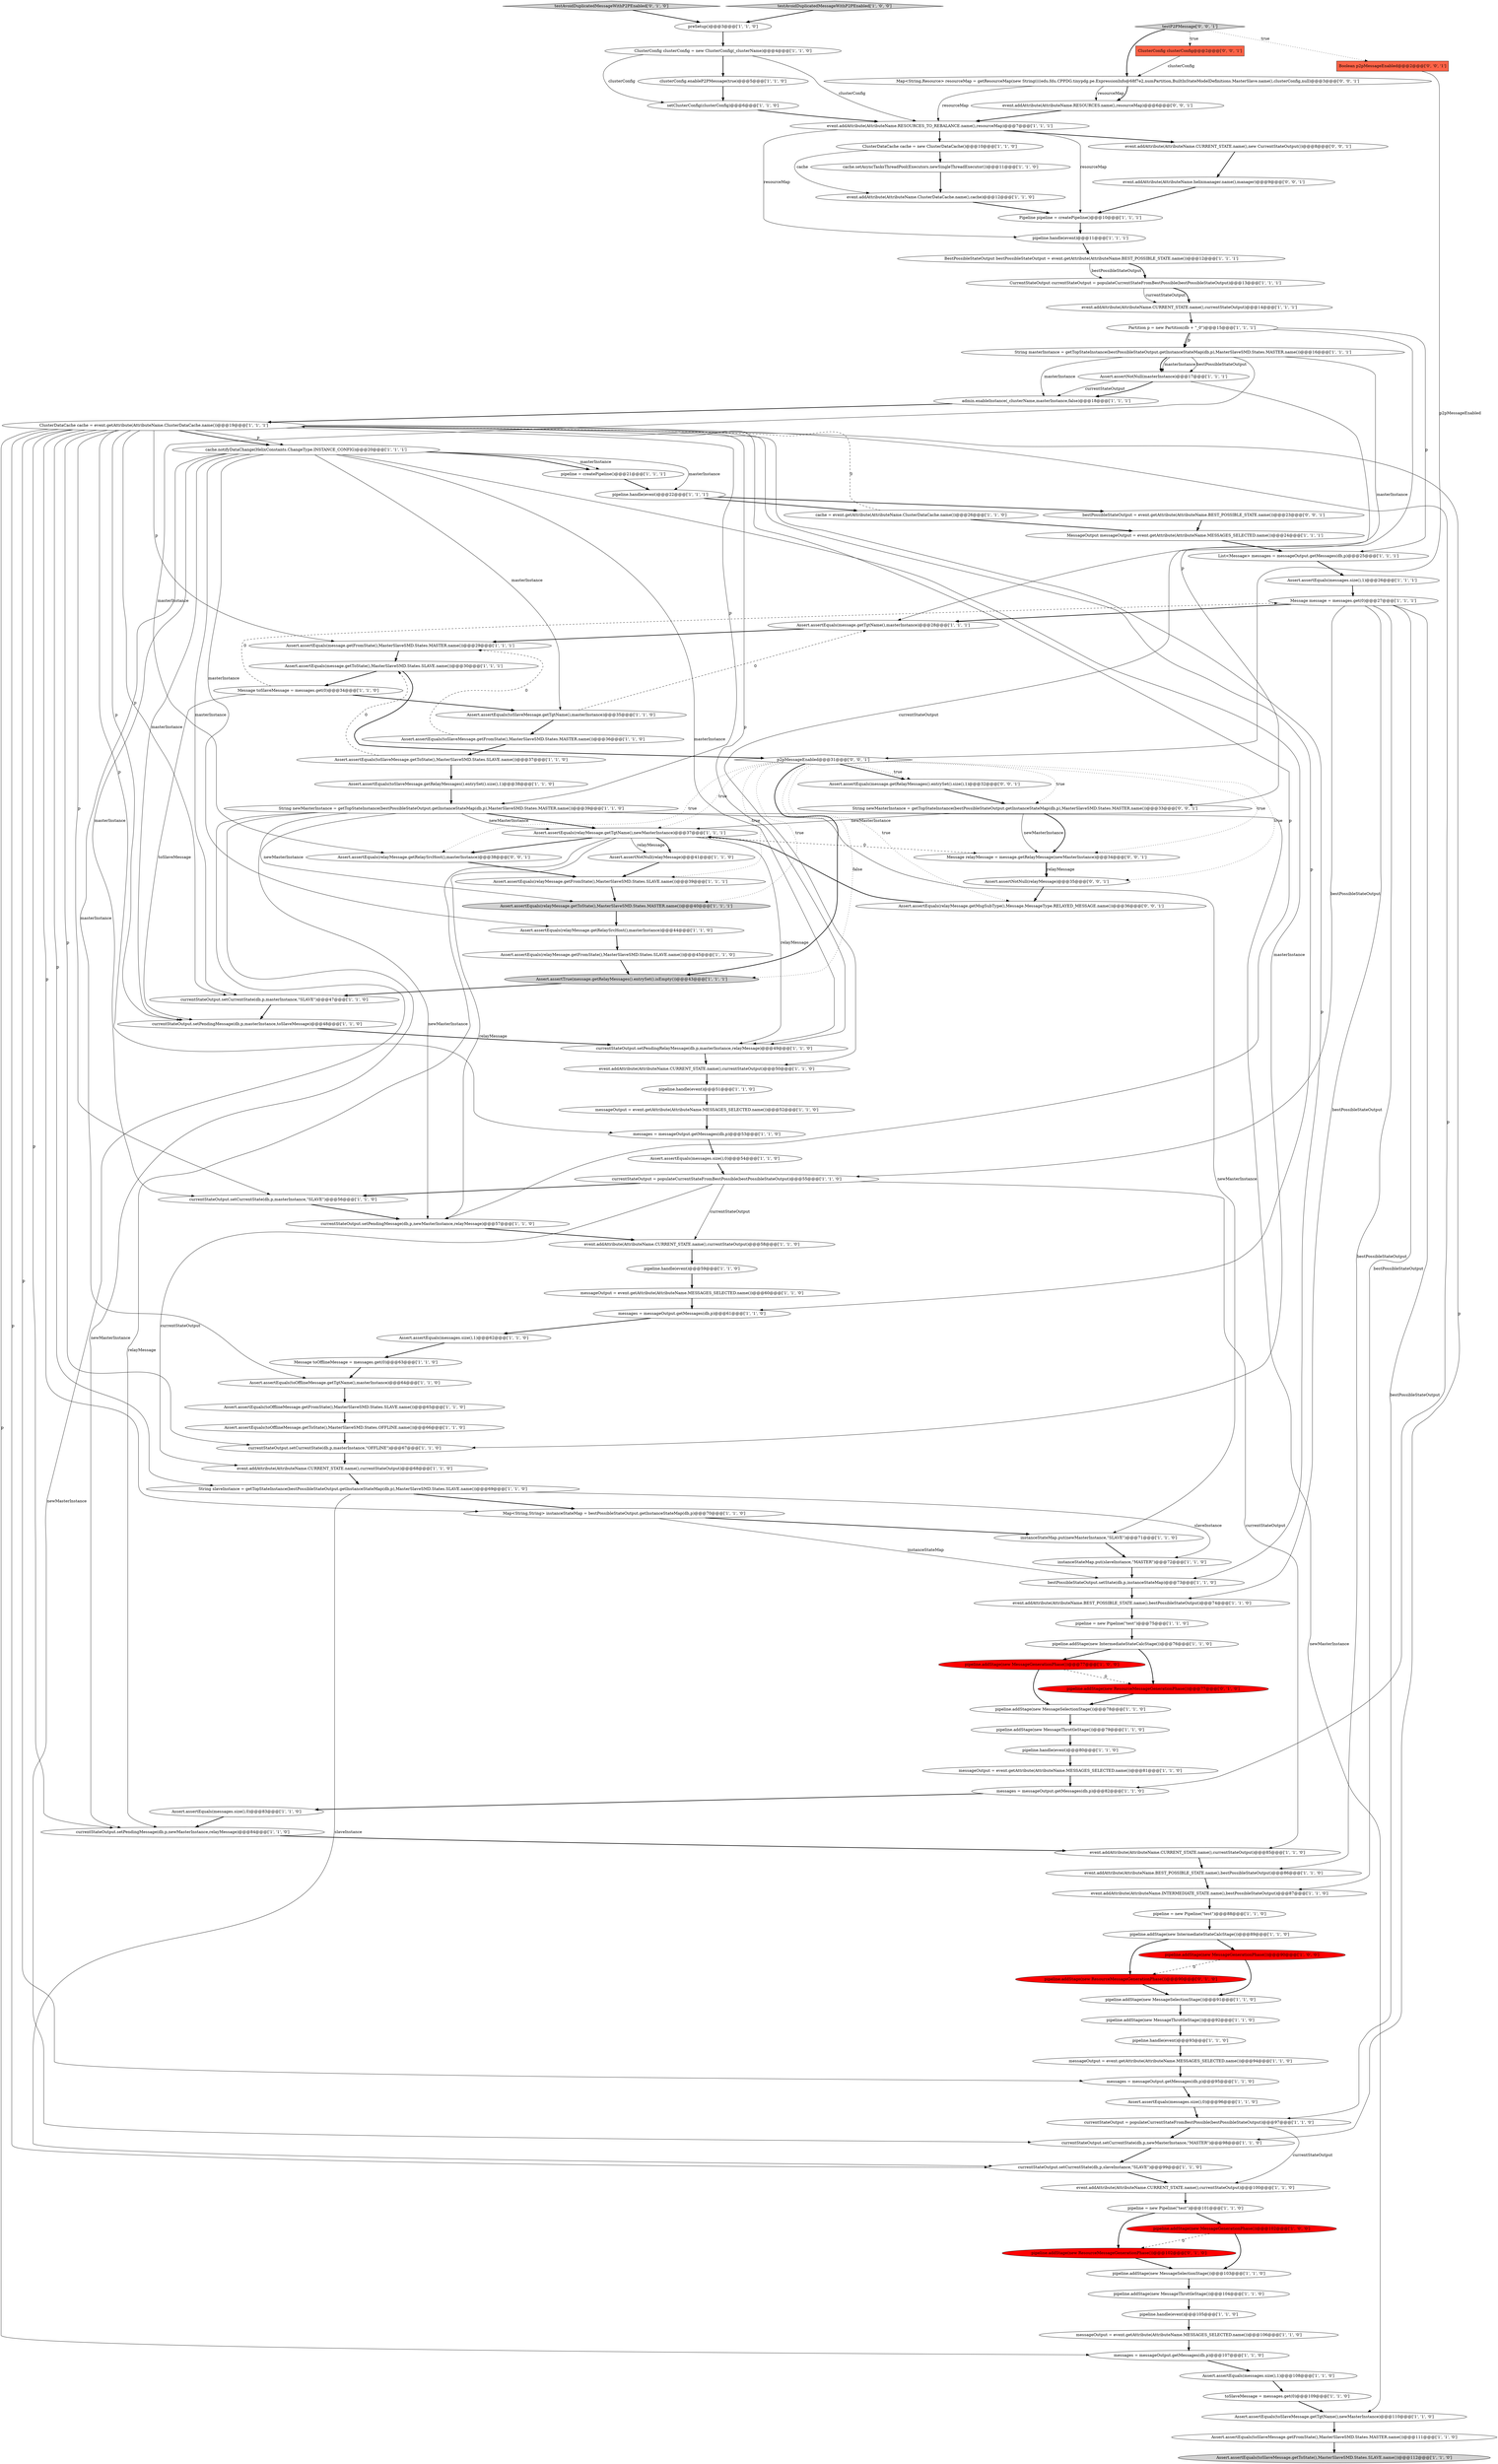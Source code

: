 digraph {
65 [style = filled, label = "pipeline.addStage(new IntermediateStateCalcStage())@@@89@@@['1', '1', '0']", fillcolor = white, shape = ellipse image = "AAA0AAABBB1BBB"];
52 [style = filled, label = "pipeline.addStage(new MessageGenerationPhase())@@@77@@@['1', '0', '0']", fillcolor = red, shape = ellipse image = "AAA1AAABBB1BBB"];
120 [style = filled, label = "Message relayMessage = message.getRelayMessage(newMasterInstance)@@@34@@@['0', '0', '1']", fillcolor = white, shape = ellipse image = "AAA0AAABBB3BBB"];
124 [style = filled, label = "String newMasterInstance = getTopStateInstance(bestPossibleStateOutput.getInstanceStateMap(db,p),MasterSlaveSMD.States.MASTER.name())@@@33@@@['0', '0', '1']", fillcolor = white, shape = ellipse image = "AAA0AAABBB3BBB"];
115 [style = filled, label = "p2pMessageEnabled@@@31@@@['0', '0', '1']", fillcolor = white, shape = diamond image = "AAA0AAABBB3BBB"];
13 [style = filled, label = "String masterInstance = getTopStateInstance(bestPossibleStateOutput.getInstanceStateMap(db,p),MasterSlaveSMD.States.MASTER.name())@@@16@@@['1', '1', '1']", fillcolor = white, shape = ellipse image = "AAA0AAABBB1BBB"];
109 [style = filled, label = "testAvoidDuplicatedMessageWithP2PEnabled['0', '1', '0']", fillcolor = lightgray, shape = diamond image = "AAA0AAABBB2BBB"];
24 [style = filled, label = "Map<String,String> instanceStateMap = bestPossibleStateOutput.getInstanceStateMap(db,p)@@@70@@@['1', '1', '0']", fillcolor = white, shape = ellipse image = "AAA0AAABBB1BBB"];
31 [style = filled, label = "pipeline.addStage(new MessageGenerationPhase())@@@90@@@['1', '0', '0']", fillcolor = red, shape = ellipse image = "AAA1AAABBB1BBB"];
82 [style = filled, label = "cache.notifyDataChange(HelixConstants.ChangeType.INSTANCE_CONFIG)@@@20@@@['1', '1', '1']", fillcolor = white, shape = ellipse image = "AAA0AAABBB1BBB"];
77 [style = filled, label = "ClusterDataCache cache = new ClusterDataCache()@@@10@@@['1', '1', '0']", fillcolor = white, shape = ellipse image = "AAA0AAABBB1BBB"];
60 [style = filled, label = "currentStateOutput.setCurrentState(db,p,masterInstance,\"SLAVE\")@@@56@@@['1', '1', '0']", fillcolor = white, shape = ellipse image = "AAA0AAABBB1BBB"];
78 [style = filled, label = "Assert.assertNotNull(masterInstance)@@@17@@@['1', '1', '1']", fillcolor = white, shape = ellipse image = "AAA0AAABBB1BBB"];
63 [style = filled, label = "event.addAttribute(AttributeName.BEST_POSSIBLE_STATE.name(),bestPossibleStateOutput)@@@86@@@['1', '1', '0']", fillcolor = white, shape = ellipse image = "AAA0AAABBB1BBB"];
0 [style = filled, label = "pipeline.handle(event)@@@80@@@['1', '1', '0']", fillcolor = white, shape = ellipse image = "AAA0AAABBB1BBB"];
12 [style = filled, label = "pipeline.addStage(new MessageThrottleStage())@@@92@@@['1', '1', '0']", fillcolor = white, shape = ellipse image = "AAA0AAABBB1BBB"];
98 [style = filled, label = "Assert.assertEquals(toSlaveMessage.getFromState(),MasterSlaveSMD.States.MASTER.name())@@@111@@@['1', '1', '0']", fillcolor = white, shape = ellipse image = "AAA0AAABBB1BBB"];
33 [style = filled, label = "admin.enableInstance(_clusterName,masterInstance,false)@@@18@@@['1', '1', '1']", fillcolor = white, shape = ellipse image = "AAA0AAABBB1BBB"];
19 [style = filled, label = "messageOutput = event.getAttribute(AttributeName.MESSAGES_SELECTED.name())@@@81@@@['1', '1', '0']", fillcolor = white, shape = ellipse image = "AAA0AAABBB1BBB"];
36 [style = filled, label = "pipeline = new Pipeline(\"test\")@@@88@@@['1', '1', '0']", fillcolor = white, shape = ellipse image = "AAA0AAABBB1BBB"];
110 [style = filled, label = "pipeline.addStage(new ResourceMessageGenerationPhase())@@@90@@@['0', '1', '0']", fillcolor = red, shape = ellipse image = "AAA1AAABBB2BBB"];
71 [style = filled, label = "currentStateOutput = populateCurrentStateFromBestPossible(bestPossibleStateOutput)@@@97@@@['1', '1', '0']", fillcolor = white, shape = ellipse image = "AAA0AAABBB1BBB"];
17 [style = filled, label = "event.addAttribute(AttributeName.CURRENT_STATE.name(),currentStateOutput)@@@68@@@['1', '1', '0']", fillcolor = white, shape = ellipse image = "AAA0AAABBB1BBB"];
8 [style = filled, label = "Pipeline pipeline = createPipeline()@@@10@@@['1', '1', '1']", fillcolor = white, shape = ellipse image = "AAA0AAABBB1BBB"];
112 [style = filled, label = "pipeline.addStage(new ResourceMessageGenerationPhase())@@@77@@@['0', '1', '0']", fillcolor = red, shape = ellipse image = "AAA1AAABBB2BBB"];
108 [style = filled, label = "Assert.assertEquals(relayMessage.getTgtName(),newMasterInstance)@@@37@@@['1', '1', '1']", fillcolor = white, shape = ellipse image = "AAA0AAABBB1BBB"];
118 [style = filled, label = "Assert.assertNotNull(relayMessage)@@@35@@@['0', '0', '1']", fillcolor = white, shape = ellipse image = "AAA0AAABBB3BBB"];
75 [style = filled, label = "event.addAttribute(AttributeName.RESOURCES_TO_REBALANCE.name(),resourceMap)@@@7@@@['1', '1', '1']", fillcolor = white, shape = ellipse image = "AAA0AAABBB1BBB"];
11 [style = filled, label = "currentStateOutput = populateCurrentStateFromBestPossible(bestPossibleStateOutput)@@@55@@@['1', '1', '0']", fillcolor = white, shape = ellipse image = "AAA0AAABBB1BBB"];
74 [style = filled, label = "List<Message> messages = messageOutput.getMessages(db,p)@@@25@@@['1', '1', '1']", fillcolor = white, shape = ellipse image = "AAA0AAABBB1BBB"];
20 [style = filled, label = "messageOutput = event.getAttribute(AttributeName.MESSAGES_SELECTED.name())@@@106@@@['1', '1', '0']", fillcolor = white, shape = ellipse image = "AAA0AAABBB1BBB"];
62 [style = filled, label = "event.addAttribute(AttributeName.CURRENT_STATE.name(),currentStateOutput)@@@50@@@['1', '1', '0']", fillcolor = white, shape = ellipse image = "AAA0AAABBB1BBB"];
38 [style = filled, label = "Assert.assertEquals(toSlaveMessage.getTgtName(),newMasterInstance)@@@110@@@['1', '1', '0']", fillcolor = white, shape = ellipse image = "AAA0AAABBB1BBB"];
9 [style = filled, label = "currentStateOutput.setPendingRelayMessage(db,p,masterInstance,relayMessage)@@@49@@@['1', '1', '0']", fillcolor = white, shape = ellipse image = "AAA0AAABBB1BBB"];
119 [style = filled, label = "event.addAttribute(AttributeName.CURRENT_STATE.name(),new CurrentStateOutput())@@@8@@@['0', '0', '1']", fillcolor = white, shape = ellipse image = "AAA0AAABBB3BBB"];
6 [style = filled, label = "event.addAttribute(AttributeName.ClusterDataCache.name(),cache)@@@12@@@['1', '1', '0']", fillcolor = white, shape = ellipse image = "AAA0AAABBB1BBB"];
32 [style = filled, label = "messages = messageOutput.getMessages(db,p)@@@53@@@['1', '1', '0']", fillcolor = white, shape = ellipse image = "AAA0AAABBB1BBB"];
76 [style = filled, label = "cache = event.getAttribute(AttributeName.ClusterDataCache.name())@@@26@@@['1', '1', '0']", fillcolor = white, shape = ellipse image = "AAA0AAABBB1BBB"];
30 [style = filled, label = "messages = messageOutput.getMessages(db,p)@@@107@@@['1', '1', '0']", fillcolor = white, shape = ellipse image = "AAA0AAABBB1BBB"];
127 [style = filled, label = "Assert.assertEquals(message.getRelayMessages().entrySet().size(),1)@@@32@@@['0', '0', '1']", fillcolor = white, shape = ellipse image = "AAA0AAABBB3BBB"];
114 [style = filled, label = "Boolean p2pMessageEnabled@@@2@@@['0', '0', '1']", fillcolor = tomato, shape = box image = "AAA0AAABBB3BBB"];
51 [style = filled, label = "pipeline.addStage(new IntermediateStateCalcStage())@@@76@@@['1', '1', '0']", fillcolor = white, shape = ellipse image = "AAA0AAABBB1BBB"];
80 [style = filled, label = "pipeline.handle(event)@@@93@@@['1', '1', '0']", fillcolor = white, shape = ellipse image = "AAA0AAABBB1BBB"];
64 [style = filled, label = "ClusterConfig clusterConfig = new ClusterConfig(_clusterName)@@@4@@@['1', '1', '0']", fillcolor = white, shape = ellipse image = "AAA0AAABBB1BBB"];
87 [style = filled, label = "currentStateOutput.setCurrentState(db,p,newMasterInstance,\"MASTER\")@@@98@@@['1', '1', '0']", fillcolor = white, shape = ellipse image = "AAA0AAABBB1BBB"];
122 [style = filled, label = "testP2PMessage['0', '0', '1']", fillcolor = lightgray, shape = diamond image = "AAA0AAABBB3BBB"];
126 [style = filled, label = "bestPossibleStateOutput = event.getAttribute(AttributeName.BEST_POSSIBLE_STATE.name())@@@23@@@['0', '0', '1']", fillcolor = white, shape = ellipse image = "AAA0AAABBB3BBB"];
16 [style = filled, label = "messages = messageOutput.getMessages(db,p)@@@61@@@['1', '1', '0']", fillcolor = white, shape = ellipse image = "AAA0AAABBB1BBB"];
91 [style = filled, label = "pipeline.handle(event)@@@105@@@['1', '1', '0']", fillcolor = white, shape = ellipse image = "AAA0AAABBB1BBB"];
10 [style = filled, label = "Assert.assertEquals(message.getFromState(),MasterSlaveSMD.States.MASTER.name())@@@29@@@['1', '1', '1']", fillcolor = white, shape = ellipse image = "AAA0AAABBB1BBB"];
47 [style = filled, label = "pipeline.handle(event)@@@51@@@['1', '1', '0']", fillcolor = white, shape = ellipse image = "AAA0AAABBB1BBB"];
88 [style = filled, label = "Assert.assertEquals(message.getTgtName(),masterInstance)@@@28@@@['1', '1', '1']", fillcolor = white, shape = ellipse image = "AAA0AAABBB1BBB"];
106 [style = filled, label = "pipeline.handle(event)@@@59@@@['1', '1', '0']", fillcolor = white, shape = ellipse image = "AAA0AAABBB1BBB"];
18 [style = filled, label = "pipeline.handle(event)@@@11@@@['1', '1', '1']", fillcolor = white, shape = ellipse image = "AAA0AAABBB1BBB"];
107 [style = filled, label = "pipeline.addStage(new MessageSelectionStage())@@@78@@@['1', '1', '0']", fillcolor = white, shape = ellipse image = "AAA0AAABBB1BBB"];
14 [style = filled, label = "messageOutput = event.getAttribute(AttributeName.MESSAGES_SELECTED.name())@@@94@@@['1', '1', '0']", fillcolor = white, shape = ellipse image = "AAA0AAABBB1BBB"];
42 [style = filled, label = "String newMasterInstance = getTopStateInstance(bestPossibleStateOutput.getInstanceStateMap(db,p),MasterSlaveSMD.States.MASTER.name())@@@39@@@['1', '1', '0']", fillcolor = white, shape = ellipse image = "AAA0AAABBB1BBB"];
4 [style = filled, label = "Assert.assertTrue(message.getRelayMessages().entrySet().isEmpty())@@@43@@@['1', '1', '1']", fillcolor = lightgray, shape = ellipse image = "AAA0AAABBB1BBB"];
83 [style = filled, label = "String slaveInstance = getTopStateInstance(bestPossibleStateOutput.getInstanceStateMap(db,p),MasterSlaveSMD.States.SLAVE.name())@@@69@@@['1', '1', '0']", fillcolor = white, shape = ellipse image = "AAA0AAABBB1BBB"];
54 [style = filled, label = "event.addAttribute(AttributeName.BEST_POSSIBLE_STATE.name(),bestPossibleStateOutput)@@@74@@@['1', '1', '0']", fillcolor = white, shape = ellipse image = "AAA0AAABBB1BBB"];
93 [style = filled, label = "currentStateOutput.setCurrentState(db,p,masterInstance,\"SLAVE\")@@@47@@@['1', '1', '0']", fillcolor = white, shape = ellipse image = "AAA0AAABBB1BBB"];
104 [style = filled, label = "event.addAttribute(AttributeName.INTERMEDIATE_STATE.name(),bestPossibleStateOutput)@@@87@@@['1', '1', '0']", fillcolor = white, shape = ellipse image = "AAA0AAABBB1BBB"];
2 [style = filled, label = "currentStateOutput.setCurrentState(db,p,masterInstance,\"OFFLINE\")@@@67@@@['1', '1', '0']", fillcolor = white, shape = ellipse image = "AAA0AAABBB1BBB"];
46 [style = filled, label = "instanceStateMap.put(slaveInstance,\"MASTER\")@@@72@@@['1', '1', '0']", fillcolor = white, shape = ellipse image = "AAA0AAABBB1BBB"];
27 [style = filled, label = "pipeline.addStage(new MessageSelectionStage())@@@103@@@['1', '1', '0']", fillcolor = white, shape = ellipse image = "AAA0AAABBB1BBB"];
116 [style = filled, label = "ClusterConfig clusterConfig@@@2@@@['0', '0', '1']", fillcolor = tomato, shape = box image = "AAA0AAABBB3BBB"];
40 [style = filled, label = "instanceStateMap.put(newMasterInstance,\"SLAVE\")@@@71@@@['1', '1', '0']", fillcolor = white, shape = ellipse image = "AAA0AAABBB1BBB"];
100 [style = filled, label = "currentStateOutput.setPendingMessage(db,p,newMasterInstance,relayMessage)@@@57@@@['1', '1', '0']", fillcolor = white, shape = ellipse image = "AAA0AAABBB1BBB"];
70 [style = filled, label = "Assert.assertEquals(messages.size(),1)@@@26@@@['1', '1', '1']", fillcolor = white, shape = ellipse image = "AAA0AAABBB1BBB"];
55 [style = filled, label = "Message toOfflineMessage = messages.get(0)@@@63@@@['1', '1', '0']", fillcolor = white, shape = ellipse image = "AAA0AAABBB1BBB"];
97 [style = filled, label = "pipeline.addStage(new MessageThrottleStage())@@@79@@@['1', '1', '0']", fillcolor = white, shape = ellipse image = "AAA0AAABBB1BBB"];
103 [style = filled, label = "Assert.assertEquals(toSlaveMessage.getToState(),MasterSlaveSMD.States.SLAVE.name())@@@37@@@['1', '1', '0']", fillcolor = white, shape = ellipse image = "AAA0AAABBB1BBB"];
95 [style = filled, label = "CurrentStateOutput currentStateOutput = populateCurrentStateFromBestPossible(bestPossibleStateOutput)@@@13@@@['1', '1', '1']", fillcolor = white, shape = ellipse image = "AAA0AAABBB1BBB"];
79 [style = filled, label = "event.addAttribute(AttributeName.CURRENT_STATE.name(),currentStateOutput)@@@100@@@['1', '1', '0']", fillcolor = white, shape = ellipse image = "AAA0AAABBB1BBB"];
117 [style = filled, label = "event.addAttribute(AttributeName.RESOURCES.name(),resourceMap)@@@6@@@['0', '0', '1']", fillcolor = white, shape = ellipse image = "AAA0AAABBB3BBB"];
22 [style = filled, label = "Assert.assertEquals(toSlaveMessage.getRelayMessages().entrySet().size(),1)@@@38@@@['1', '1', '0']", fillcolor = white, shape = ellipse image = "AAA0AAABBB1BBB"];
86 [style = filled, label = "Assert.assertEquals(toOfflineMessage.getTgtName(),masterInstance)@@@64@@@['1', '1', '0']", fillcolor = white, shape = ellipse image = "AAA0AAABBB1BBB"];
101 [style = filled, label = "messages = messageOutput.getMessages(db,p)@@@95@@@['1', '1', '0']", fillcolor = white, shape = ellipse image = "AAA0AAABBB1BBB"];
28 [style = filled, label = "pipeline = new Pipeline(\"test\")@@@75@@@['1', '1', '0']", fillcolor = white, shape = ellipse image = "AAA0AAABBB1BBB"];
49 [style = filled, label = "Message toSlaveMessage = messages.get(0)@@@34@@@['1', '1', '0']", fillcolor = white, shape = ellipse image = "AAA0AAABBB1BBB"];
69 [style = filled, label = "pipeline = createPipeline()@@@21@@@['1', '1', '1']", fillcolor = white, shape = ellipse image = "AAA0AAABBB1BBB"];
37 [style = filled, label = "preSetup()@@@3@@@['1', '1', '0']", fillcolor = white, shape = ellipse image = "AAA0AAABBB1BBB"];
56 [style = filled, label = "Assert.assertEquals(relayMessage.getRelaySrcHost(),masterInstance)@@@44@@@['1', '1', '0']", fillcolor = white, shape = ellipse image = "AAA0AAABBB1BBB"];
61 [style = filled, label = "Assert.assertEquals(messages.size(),1)@@@62@@@['1', '1', '0']", fillcolor = white, shape = ellipse image = "AAA0AAABBB1BBB"];
94 [style = filled, label = "currentStateOutput.setPendingMessage(db,p,newMasterInstance,relayMessage)@@@84@@@['1', '1', '0']", fillcolor = white, shape = ellipse image = "AAA0AAABBB1BBB"];
3 [style = filled, label = "bestPossibleStateOutput.setState(db,p,instanceStateMap)@@@73@@@['1', '1', '0']", fillcolor = white, shape = ellipse image = "AAA0AAABBB1BBB"];
21 [style = filled, label = "Assert.assertEquals(messages.size(),0)@@@54@@@['1', '1', '0']", fillcolor = white, shape = ellipse image = "AAA0AAABBB1BBB"];
45 [style = filled, label = "Assert.assertEquals(relayMessage.getFromState(),MasterSlaveSMD.States.SLAVE.name())@@@39@@@['1', '1', '1']", fillcolor = white, shape = ellipse image = "AAA0AAABBB1BBB"];
85 [style = filled, label = "event.addAttribute(AttributeName.CURRENT_STATE.name(),currentStateOutput)@@@85@@@['1', '1', '0']", fillcolor = white, shape = ellipse image = "AAA0AAABBB1BBB"];
58 [style = filled, label = "Assert.assertEquals(relayMessage.getToState(),MasterSlaveSMD.States.MASTER.name())@@@40@@@['1', '1', '1']", fillcolor = lightgray, shape = ellipse image = "AAA0AAABBB1BBB"];
89 [style = filled, label = "currentStateOutput.setCurrentState(db,p,slaveInstance,\"SLAVE\")@@@99@@@['1', '1', '0']", fillcolor = white, shape = ellipse image = "AAA0AAABBB1BBB"];
26 [style = filled, label = "pipeline.addStage(new MessageSelectionStage())@@@91@@@['1', '1', '0']", fillcolor = white, shape = ellipse image = "AAA0AAABBB1BBB"];
102 [style = filled, label = "pipeline.addStage(new MessageThrottleStage())@@@104@@@['1', '1', '0']", fillcolor = white, shape = ellipse image = "AAA0AAABBB1BBB"];
72 [style = filled, label = "Assert.assertEquals(toOfflineMessage.getToState(),MasterSlaveSMD.States.OFFLINE.name())@@@66@@@['1', '1', '0']", fillcolor = white, shape = ellipse image = "AAA0AAABBB1BBB"];
15 [style = filled, label = "cache.setAsyncTasksThreadPool(Executors.newSingleThreadExecutor())@@@11@@@['1', '1', '0']", fillcolor = white, shape = ellipse image = "AAA0AAABBB1BBB"];
57 [style = filled, label = "pipeline.addStage(new MessageGenerationPhase())@@@102@@@['1', '0', '0']", fillcolor = red, shape = ellipse image = "AAA1AAABBB1BBB"];
113 [style = filled, label = "Assert.assertEquals(relayMessage.getMsgSubType(),Message.MessageType.RELAYED_MESSAGE.name())@@@36@@@['0', '0', '1']", fillcolor = white, shape = ellipse image = "AAA0AAABBB3BBB"];
84 [style = filled, label = "pipeline = new Pipeline(\"test\")@@@101@@@['1', '1', '0']", fillcolor = white, shape = ellipse image = "AAA0AAABBB1BBB"];
125 [style = filled, label = "event.addAttribute(AttributeName.helixmanager.name(),manager)@@@9@@@['0', '0', '1']", fillcolor = white, shape = ellipse image = "AAA0AAABBB3BBB"];
105 [style = filled, label = "event.addAttribute(AttributeName.CURRENT_STATE.name(),currentStateOutput)@@@14@@@['1', '1', '1']", fillcolor = white, shape = ellipse image = "AAA0AAABBB1BBB"];
68 [style = filled, label = "testAvoidDuplicatedMessageWithP2PEnabled['1', '0', '0']", fillcolor = lightgray, shape = diamond image = "AAA0AAABBB1BBB"];
35 [style = filled, label = "Partition p = new Partition(db + \"_0\")@@@15@@@['1', '1', '1']", fillcolor = white, shape = ellipse image = "AAA0AAABBB1BBB"];
81 [style = filled, label = "Assert.assertEquals(message.getToState(),MasterSlaveSMD.States.SLAVE.name())@@@30@@@['1', '1', '1']", fillcolor = white, shape = ellipse image = "AAA0AAABBB1BBB"];
53 [style = filled, label = "setClusterConfig(clusterConfig)@@@6@@@['1', '1', '0']", fillcolor = white, shape = ellipse image = "AAA0AAABBB1BBB"];
7 [style = filled, label = "MessageOutput messageOutput = event.getAttribute(AttributeName.MESSAGES_SELECTED.name())@@@24@@@['1', '1', '1']", fillcolor = white, shape = ellipse image = "AAA0AAABBB1BBB"];
25 [style = filled, label = "Assert.assertEquals(messages.size(),0)@@@96@@@['1', '1', '0']", fillcolor = white, shape = ellipse image = "AAA0AAABBB1BBB"];
99 [style = filled, label = "Assert.assertEquals(toSlaveMessage.getTgtName(),masterInstance)@@@35@@@['1', '1', '0']", fillcolor = white, shape = ellipse image = "AAA0AAABBB1BBB"];
73 [style = filled, label = "messageOutput = event.getAttribute(AttributeName.MESSAGES_SELECTED.name())@@@52@@@['1', '1', '0']", fillcolor = white, shape = ellipse image = "AAA0AAABBB1BBB"];
90 [style = filled, label = "event.addAttribute(AttributeName.CURRENT_STATE.name(),currentStateOutput)@@@58@@@['1', '1', '0']", fillcolor = white, shape = ellipse image = "AAA0AAABBB1BBB"];
96 [style = filled, label = "pipeline.handle(event)@@@22@@@['1', '1', '1']", fillcolor = white, shape = ellipse image = "AAA0AAABBB1BBB"];
92 [style = filled, label = "clusterConfig.enableP2PMessage(true)@@@5@@@['1', '1', '0']", fillcolor = white, shape = ellipse image = "AAA0AAABBB1BBB"];
23 [style = filled, label = "Message message = messages.get(0)@@@27@@@['1', '1', '1']", fillcolor = white, shape = ellipse image = "AAA0AAABBB1BBB"];
59 [style = filled, label = "toSlaveMessage = messages.get(0)@@@109@@@['1', '1', '0']", fillcolor = white, shape = ellipse image = "AAA0AAABBB1BBB"];
5 [style = filled, label = "messageOutput = event.getAttribute(AttributeName.MESSAGES_SELECTED.name())@@@60@@@['1', '1', '0']", fillcolor = white, shape = ellipse image = "AAA0AAABBB1BBB"];
39 [style = filled, label = "currentStateOutput.setPendingMessage(db,p,masterInstance,toSlaveMessage)@@@48@@@['1', '1', '0']", fillcolor = white, shape = ellipse image = "AAA0AAABBB1BBB"];
1 [style = filled, label = "Assert.assertEquals(toOfflineMessage.getFromState(),MasterSlaveSMD.States.SLAVE.name())@@@65@@@['1', '1', '0']", fillcolor = white, shape = ellipse image = "AAA0AAABBB1BBB"];
43 [style = filled, label = "ClusterDataCache cache = event.getAttribute(AttributeName.ClusterDataCache.name())@@@19@@@['1', '1', '1']", fillcolor = white, shape = ellipse image = "AAA0AAABBB1BBB"];
34 [style = filled, label = "Assert.assertEquals(relayMessage.getFromState(),MasterSlaveSMD.States.SLAVE.name())@@@45@@@['1', '1', '0']", fillcolor = white, shape = ellipse image = "AAA0AAABBB1BBB"];
29 [style = filled, label = "Assert.assertEquals(toSlaveMessage.getToState(),MasterSlaveSMD.States.SLAVE.name())@@@112@@@['1', '1', '0']", fillcolor = lightgray, shape = ellipse image = "AAA0AAABBB1BBB"];
48 [style = filled, label = "Assert.assertEquals(messages.size(),0)@@@83@@@['1', '1', '0']", fillcolor = white, shape = ellipse image = "AAA0AAABBB1BBB"];
67 [style = filled, label = "messages = messageOutput.getMessages(db,p)@@@82@@@['1', '1', '0']", fillcolor = white, shape = ellipse image = "AAA0AAABBB1BBB"];
44 [style = filled, label = "BestPossibleStateOutput bestPossibleStateOutput = event.getAttribute(AttributeName.BEST_POSSIBLE_STATE.name())@@@12@@@['1', '1', '1']", fillcolor = white, shape = ellipse image = "AAA0AAABBB1BBB"];
66 [style = filled, label = "Assert.assertNotNull(relayMessage)@@@41@@@['1', '1', '0']", fillcolor = white, shape = ellipse image = "AAA0AAABBB1BBB"];
111 [style = filled, label = "pipeline.addStage(new ResourceMessageGenerationPhase())@@@102@@@['0', '1', '0']", fillcolor = red, shape = ellipse image = "AAA1AAABBB2BBB"];
41 [style = filled, label = "Assert.assertEquals(messages.size(),1)@@@108@@@['1', '1', '0']", fillcolor = white, shape = ellipse image = "AAA0AAABBB1BBB"];
123 [style = filled, label = "Map<String,Resource> resourceMap = getResourceMap(new String((((edu.fdu.CPPDG.tinypdg.pe.ExpressionInfo@68f7e2,numPartition,BuiltInStateModelDefinitions.MasterSlave.name(),clusterConfig,null)@@@3@@@['0', '0', '1']", fillcolor = white, shape = ellipse image = "AAA0AAABBB3BBB"];
50 [style = filled, label = "Assert.assertEquals(toSlaveMessage.getFromState(),MasterSlaveSMD.States.MASTER.name())@@@36@@@['1', '1', '0']", fillcolor = white, shape = ellipse image = "AAA0AAABBB1BBB"];
121 [style = filled, label = "Assert.assertEquals(relayMessage.getRelaySrcHost(),masterInstance)@@@38@@@['0', '0', '1']", fillcolor = white, shape = ellipse image = "AAA0AAABBB3BBB"];
13->88 [style = solid, label="masterInstance"];
93->39 [style = bold, label=""];
14->101 [style = bold, label=""];
96->126 [style = bold, label=""];
56->34 [style = bold, label=""];
50->103 [style = bold, label=""];
39->9 [style = bold, label=""];
67->48 [style = bold, label=""];
115->108 [style = dotted, label="true"];
101->25 [style = bold, label=""];
69->96 [style = bold, label=""];
98->29 [style = bold, label=""];
115->58 [style = dotted, label="true"];
115->4 [style = dotted, label="false"];
13->78 [style = solid, label="masterInstance"];
42->87 [style = solid, label="newMasterInstance"];
11->60 [style = bold, label=""];
43->24 [style = solid, label="p"];
82->86 [style = solid, label="masterInstance"];
57->111 [style = dashed, label="0"];
92->53 [style = bold, label=""];
23->88 [style = bold, label=""];
43->87 [style = solid, label="p"];
95->105 [style = solid, label="currentStateOutput"];
7->74 [style = bold, label=""];
26->12 [style = bold, label=""];
18->44 [style = bold, label=""];
43->82 [style = solid, label="p"];
91->20 [style = bold, label=""];
77->6 [style = solid, label="cache"];
74->70 [style = bold, label=""];
125->8 [style = bold, label=""];
64->92 [style = bold, label=""];
96->76 [style = bold, label=""];
123->117 [style = solid, label="resourceMap"];
75->77 [style = bold, label=""];
108->66 [style = solid, label="relayMessage"];
43->30 [style = solid, label="p"];
44->95 [style = solid, label="bestPossibleStateOutput"];
53->75 [style = bold, label=""];
124->120 [style = solid, label="newMasterInstance"];
76->43 [style = dashed, label="0"];
99->88 [style = dashed, label="0"];
66->45 [style = bold, label=""];
11->90 [style = solid, label="currentStateOutput"];
108->9 [style = solid, label="relayMessage"];
42->108 [style = bold, label=""];
13->33 [style = solid, label="masterInstance"];
108->120 [style = dashed, label="0"];
49->23 [style = dashed, label="0"];
122->114 [style = dotted, label="true"];
30->41 [style = bold, label=""];
72->2 [style = bold, label=""];
43->100 [style = solid, label="p"];
75->18 [style = solid, label="resourceMap"];
82->60 [style = solid, label="masterInstance"];
35->124 [style = solid, label="p"];
115->45 [style = dotted, label="true"];
48->94 [style = bold, label=""];
0->19 [style = bold, label=""];
51->112 [style = bold, label=""];
8->18 [style = bold, label=""];
127->124 [style = bold, label=""];
118->113 [style = bold, label=""];
79->84 [style = bold, label=""];
110->26 [style = bold, label=""];
115->127 [style = bold, label=""];
43->60 [style = solid, label="p"];
82->99 [style = solid, label="masterInstance"];
85->63 [style = bold, label=""];
11->17 [style = solid, label="currentStateOutput"];
115->120 [style = dotted, label="true"];
82->96 [style = solid, label="masterInstance"];
11->85 [style = solid, label="currentStateOutput"];
81->49 [style = bold, label=""];
84->57 [style = bold, label=""];
24->40 [style = bold, label=""];
120->118 [style = solid, label="relayMessage"];
105->35 [style = bold, label=""];
113->108 [style = bold, label=""];
102->91 [style = bold, label=""];
120->118 [style = bold, label=""];
43->2 [style = solid, label="p"];
41->59 [style = bold, label=""];
58->56 [style = bold, label=""];
64->53 [style = solid, label="clusterConfig"];
35->74 [style = solid, label="p"];
94->85 [style = bold, label=""];
77->15 [style = bold, label=""];
3->54 [style = bold, label=""];
61->55 [style = bold, label=""];
38->98 [style = bold, label=""];
23->54 [style = solid, label="bestPossibleStateOutput"];
21->11 [style = bold, label=""];
119->125 [style = bold, label=""];
121->45 [style = bold, label=""];
126->7 [style = bold, label=""];
123->75 [style = solid, label="resourceMap"];
52->107 [style = bold, label=""];
1->72 [style = bold, label=""];
83->89 [style = solid, label="slaveInstance"];
115->127 [style = dotted, label="true"];
108->121 [style = bold, label=""];
23->11 [style = solid, label="bestPossibleStateOutput"];
99->50 [style = bold, label=""];
82->9 [style = solid, label="masterInstance"];
108->66 [style = bold, label=""];
78->62 [style = solid, label="currentStateOutput"];
81->115 [style = bold, label=""];
117->75 [style = bold, label=""];
55->86 [style = bold, label=""];
108->94 [style = solid, label="relayMessage"];
109->37 [style = bold, label=""];
122->116 [style = dotted, label="true"];
22->42 [style = bold, label=""];
2->17 [style = bold, label=""];
19->67 [style = bold, label=""];
122->123 [style = bold, label=""];
83->46 [style = solid, label="slaveInstance"];
75->119 [style = bold, label=""];
50->10 [style = dashed, label="0"];
71->79 [style = solid, label="currentStateOutput"];
90->106 [style = bold, label=""];
114->115 [style = solid, label="p2pMessageEnabled"];
89->79 [style = bold, label=""];
43->89 [style = solid, label="p"];
65->31 [style = bold, label=""];
44->95 [style = bold, label=""];
82->2 [style = solid, label="masterInstance"];
42->108 [style = solid, label="newMasterInstance"];
16->61 [style = bold, label=""];
43->67 [style = solid, label="p"];
86->1 [style = bold, label=""];
51->52 [style = bold, label=""];
104->36 [style = bold, label=""];
24->3 [style = solid, label="instanceStateMap"];
84->111 [style = bold, label=""];
73->32 [style = bold, label=""];
43->42 [style = solid, label="p"];
95->105 [style = bold, label=""];
100->90 [style = bold, label=""];
5->16 [style = bold, label=""];
115->118 [style = dotted, label="true"];
45->58 [style = bold, label=""];
64->75 [style = solid, label="clusterConfig"];
43->3 [style = solid, label="p"];
31->26 [style = bold, label=""];
82->93 [style = solid, label="masterInstance"];
42->94 [style = solid, label="newMasterInstance"];
23->104 [style = solid, label="bestPossibleStateOutput"];
13->78 [style = solid, label="bestPossibleStateOutput"];
43->82 [style = bold, label=""];
82->56 [style = solid, label="masterInstance"];
75->8 [style = solid, label="resourceMap"];
83->24 [style = bold, label=""];
43->39 [style = solid, label="p"];
49->39 [style = solid, label="toSlaveMessage"];
33->43 [style = bold, label=""];
37->64 [style = bold, label=""];
124->108 [style = solid, label="newMasterInstance"];
115->121 [style = dotted, label="true"];
43->16 [style = solid, label="p"];
42->58 [style = solid, label="newMasterInstance"];
88->10 [style = bold, label=""];
115->124 [style = dotted, label="true"];
103->22 [style = bold, label=""];
49->99 [style = bold, label=""];
62->47 [style = bold, label=""];
43->93 [style = solid, label="p"];
10->81 [style = bold, label=""];
54->28 [style = bold, label=""];
42->38 [style = solid, label="newMasterInstance"];
31->110 [style = dashed, label="0"];
4->93 [style = bold, label=""];
25->71 [style = bold, label=""];
46->3 [style = bold, label=""];
43->101 [style = solid, label="p"];
115->113 [style = dotted, label="true"];
106->5 [style = bold, label=""];
112->107 [style = bold, label=""];
116->123 [style = solid, label="clusterConfig"];
32->21 [style = bold, label=""];
63->104 [style = bold, label=""];
78->33 [style = bold, label=""];
80->14 [style = bold, label=""];
12->80 [style = bold, label=""];
42->40 [style = solid, label="newMasterInstance"];
47->73 [style = bold, label=""];
43->94 [style = solid, label="p"];
108->100 [style = solid, label="relayMessage"];
43->83 [style = solid, label="p"];
97->0 [style = bold, label=""];
35->13 [style = solid, label="p"];
13->78 [style = bold, label=""];
115->4 [style = bold, label=""];
59->38 [style = bold, label=""];
15->6 [style = bold, label=""];
9->62 [style = bold, label=""];
68->37 [style = bold, label=""];
65->110 [style = bold, label=""];
82->39 [style = solid, label="masterInstance"];
28->51 [style = bold, label=""];
43->10 [style = solid, label="p"];
27->102 [style = bold, label=""];
71->87 [style = bold, label=""];
82->69 [style = solid, label="masterInstance"];
13->121 [style = solid, label="masterInstance"];
111->27 [style = bold, label=""];
124->120 [style = bold, label=""];
40->46 [style = bold, label=""];
103->81 [style = dashed, label="0"];
23->71 [style = solid, label="bestPossibleStateOutput"];
57->27 [style = bold, label=""];
76->7 [style = bold, label=""];
70->23 [style = bold, label=""];
107->97 [style = bold, label=""];
82->69 [style = bold, label=""];
60->100 [style = bold, label=""];
6->8 [style = bold, label=""];
78->33 [style = solid, label="currentStateOutput"];
123->117 [style = bold, label=""];
34->4 [style = bold, label=""];
17->83 [style = bold, label=""];
87->89 [style = bold, label=""];
42->100 [style = solid, label="newMasterInstance"];
35->13 [style = bold, label=""];
20->30 [style = bold, label=""];
36->65 [style = bold, label=""];
23->63 [style = solid, label="bestPossibleStateOutput"];
52->112 [style = dashed, label="0"];
43->32 [style = solid, label="p"];
43->9 [style = solid, label="p"];
}
